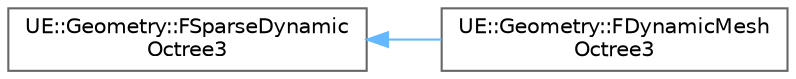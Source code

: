 digraph "Graphical Class Hierarchy"
{
 // INTERACTIVE_SVG=YES
 // LATEX_PDF_SIZE
  bgcolor="transparent";
  edge [fontname=Helvetica,fontsize=10,labelfontname=Helvetica,labelfontsize=10];
  node [fontname=Helvetica,fontsize=10,shape=box,height=0.2,width=0.4];
  rankdir="LR";
  Node0 [id="Node000000",label="UE::Geometry::FSparseDynamic\lOctree3",height=0.2,width=0.4,color="grey40", fillcolor="white", style="filled",URL="$d8/d48/classUE_1_1Geometry_1_1FSparseDynamicOctree3.html",tooltip="FSparseDynamicOctree3 sorts objects with axis-aligned bounding boxes into a dynamic sparse octree of ..."];
  Node0 -> Node1 [id="edge9239_Node000000_Node000001",dir="back",color="steelblue1",style="solid",tooltip=" "];
  Node1 [id="Node000001",label="UE::Geometry::FDynamicMesh\lOctree3",height=0.2,width=0.4,color="grey40", fillcolor="white", style="filled",URL="$dc/d61/classUE_1_1Geometry_1_1FDynamicMeshOctree3.html",tooltip="FDynamicMeshOctree3 is an extension of FSparseDynamicOctree3 for the triangles of a FDynamicMesh3 ins..."];
}
